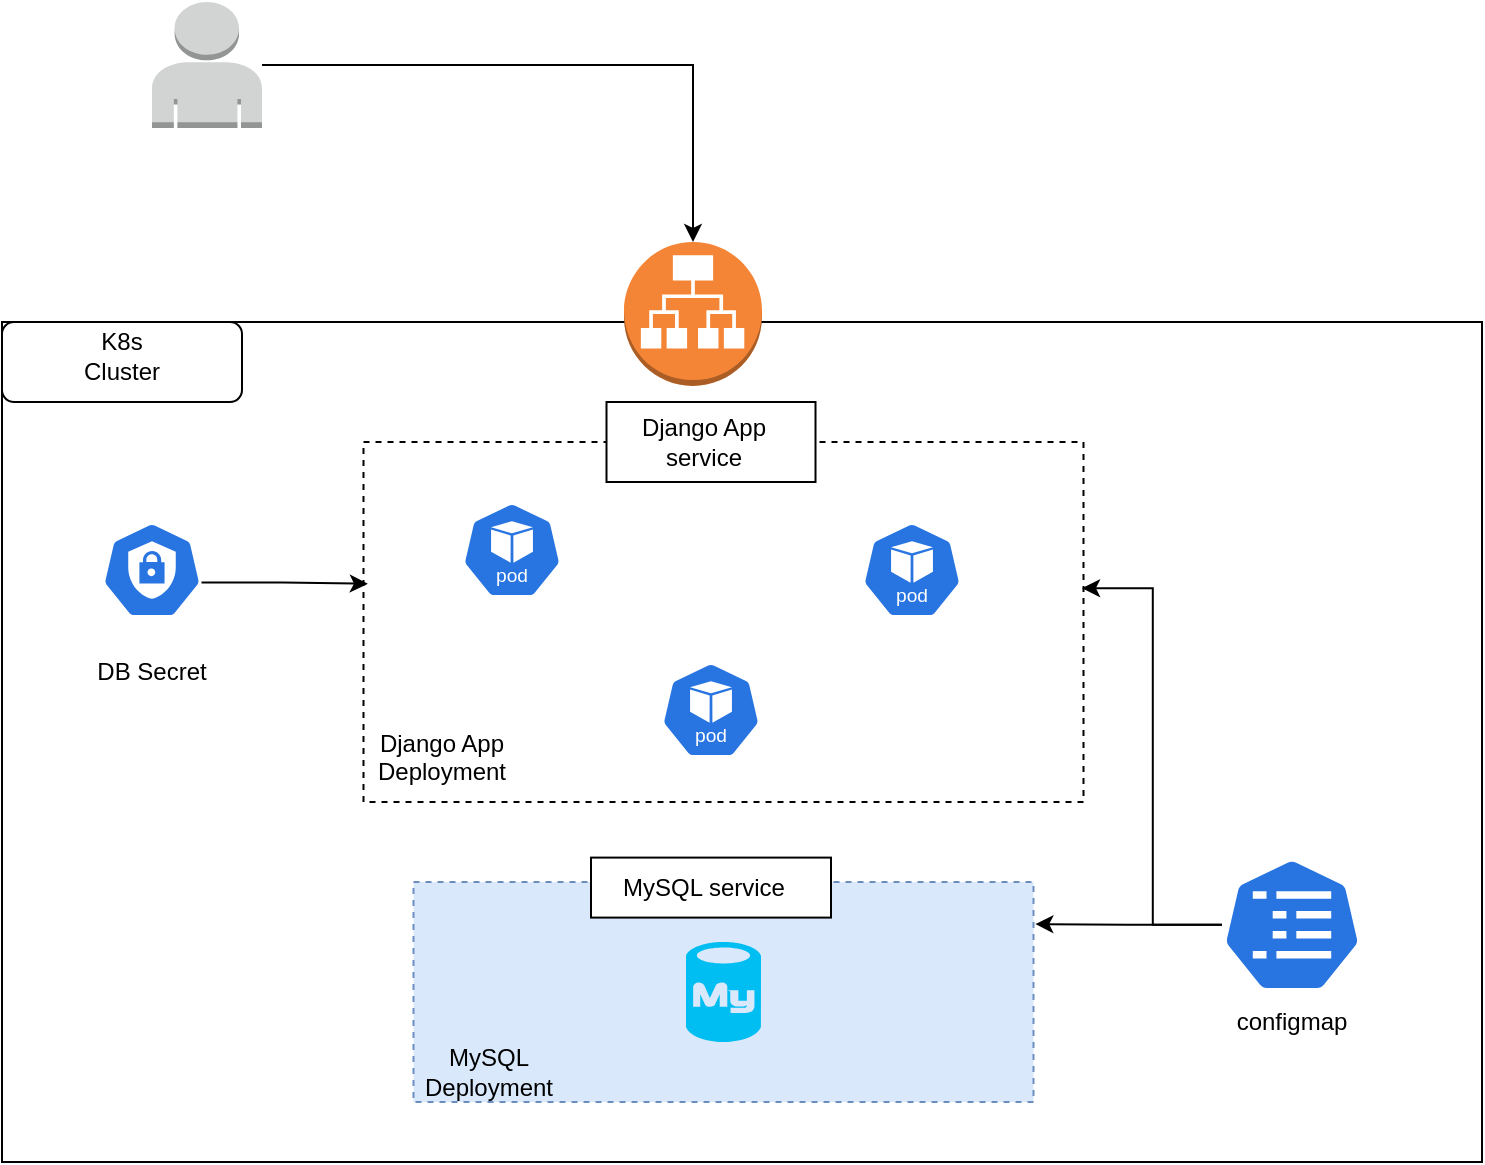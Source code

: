 <mxfile version="26.2.14">
  <diagram name="Page-1" id="ug8tCSJMmKwffOBtfE__">
    <mxGraphModel dx="1298" dy="830" grid="1" gridSize="10" guides="1" tooltips="1" connect="1" arrows="1" fold="1" page="1" pageScale="1" pageWidth="827" pageHeight="1169" math="0" shadow="0">
      <root>
        <mxCell id="0" />
        <mxCell id="1" parent="0" />
        <mxCell id="vHt104CMg1F4T3I1PaZu-1" value="" style="rounded=0;whiteSpace=wrap;html=1;" vertex="1" parent="1">
          <mxGeometry x="40" y="220" width="740" height="420" as="geometry" />
        </mxCell>
        <mxCell id="vHt104CMg1F4T3I1PaZu-2" value="" style="rounded=1;whiteSpace=wrap;html=1;" vertex="1" parent="1">
          <mxGeometry x="40" y="220" width="120" height="40" as="geometry" />
        </mxCell>
        <mxCell id="vHt104CMg1F4T3I1PaZu-3" value="" style="rounded=0;whiteSpace=wrap;html=1;dashed=1;" vertex="1" parent="1">
          <mxGeometry x="220.75" y="280" width="360" height="180" as="geometry" />
        </mxCell>
        <mxCell id="vHt104CMg1F4T3I1PaZu-4" value="" style="rounded=0;whiteSpace=wrap;html=1;fillColor=#dae8fc;strokeColor=#6c8ebf;dashed=1;" vertex="1" parent="1">
          <mxGeometry x="245.75" y="500" width="310" height="110" as="geometry" />
        </mxCell>
        <mxCell id="vHt104CMg1F4T3I1PaZu-9" value="" style="aspect=fixed;sketch=0;html=1;dashed=0;whitespace=wrap;verticalLabelPosition=bottom;verticalAlign=top;fillColor=#2875E2;strokeColor=#ffffff;points=[[0.005,0.63,0],[0.1,0.2,0],[0.9,0.2,0],[0.5,0,0],[0.995,0.63,0],[0.72,0.99,0],[0.5,1,0],[0.28,0.99,0]];shape=mxgraph.kubernetes.icon2;prIcon=cm" vertex="1" parent="1">
          <mxGeometry x="650" y="487.8" width="70" height="67.2" as="geometry" />
        </mxCell>
        <mxCell id="vHt104CMg1F4T3I1PaZu-11" value="" style="aspect=fixed;sketch=0;html=1;dashed=0;whitespace=wrap;verticalLabelPosition=bottom;verticalAlign=top;fillColor=#2875E2;strokeColor=#ffffff;points=[[0.005,0.63,0],[0.1,0.2,0],[0.9,0.2,0],[0.5,0,0],[0.995,0.63,0],[0.72,0.99,0],[0.5,1,0],[0.28,0.99,0]];shape=mxgraph.kubernetes.icon2;prIcon=c_role" vertex="1" parent="1">
          <mxGeometry x="90" y="320" width="50" height="48" as="geometry" />
        </mxCell>
        <mxCell id="vHt104CMg1F4T3I1PaZu-14" value="" style="verticalLabelPosition=bottom;html=1;verticalAlign=top;align=center;strokeColor=none;fillColor=#00BEF2;shape=mxgraph.azure.mysql_database;" vertex="1" parent="1">
          <mxGeometry x="382" y="530" width="37.5" height="50" as="geometry" />
        </mxCell>
        <mxCell id="vHt104CMg1F4T3I1PaZu-15" value="" style="aspect=fixed;sketch=0;html=1;dashed=0;whitespace=wrap;verticalLabelPosition=bottom;verticalAlign=top;fillColor=#2875E2;strokeColor=#ffffff;points=[[0.005,0.63,0],[0.1,0.2,0],[0.9,0.2,0],[0.5,0,0],[0.995,0.63,0],[0.72,0.99,0],[0.5,1,0],[0.28,0.99,0]];shape=mxgraph.kubernetes.icon2;kubernetesLabel=1;prIcon=pod" vertex="1" parent="1">
          <mxGeometry x="270" y="310" width="50" height="48" as="geometry" />
        </mxCell>
        <mxCell id="vHt104CMg1F4T3I1PaZu-16" value="" style="aspect=fixed;sketch=0;html=1;dashed=0;whitespace=wrap;verticalLabelPosition=bottom;verticalAlign=top;fillColor=#2875E2;strokeColor=#ffffff;points=[[0.005,0.63,0],[0.1,0.2,0],[0.9,0.2,0],[0.5,0,0],[0.995,0.63,0],[0.72,0.99,0],[0.5,1,0],[0.28,0.99,0]];shape=mxgraph.kubernetes.icon2;kubernetesLabel=1;prIcon=pod" vertex="1" parent="1">
          <mxGeometry x="470" y="320" width="50" height="48" as="geometry" />
        </mxCell>
        <mxCell id="vHt104CMg1F4T3I1PaZu-17" value="" style="aspect=fixed;sketch=0;html=1;dashed=0;whitespace=wrap;verticalLabelPosition=bottom;verticalAlign=top;fillColor=#2875E2;strokeColor=#ffffff;points=[[0.005,0.63,0],[0.1,0.2,0],[0.9,0.2,0],[0.5,0,0],[0.995,0.63,0],[0.72,0.99,0],[0.5,1,0],[0.28,0.99,0]];shape=mxgraph.kubernetes.icon2;kubernetesLabel=1;prIcon=pod" vertex="1" parent="1">
          <mxGeometry x="369.5" y="390" width="50" height="48" as="geometry" />
        </mxCell>
        <mxCell id="vHt104CMg1F4T3I1PaZu-19" value="" style="outlineConnect=0;dashed=0;verticalLabelPosition=bottom;verticalAlign=top;align=center;html=1;shape=mxgraph.aws3.application_load_balancer;fillColor=#F58536;gradientColor=none;" vertex="1" parent="1">
          <mxGeometry x="351" y="180" width="69" height="72" as="geometry" />
        </mxCell>
        <mxCell id="vHt104CMg1F4T3I1PaZu-20" value="K8s Cluster" style="text;html=1;align=center;verticalAlign=middle;whiteSpace=wrap;rounded=0;" vertex="1" parent="1">
          <mxGeometry x="70" y="222" width="60" height="30" as="geometry" />
        </mxCell>
        <mxCell id="vHt104CMg1F4T3I1PaZu-21" value="DB Secret" style="text;html=1;align=center;verticalAlign=middle;whiteSpace=wrap;rounded=0;" vertex="1" parent="1">
          <mxGeometry x="85" y="380" width="60" height="30" as="geometry" />
        </mxCell>
        <mxCell id="vHt104CMg1F4T3I1PaZu-23" value="configmap" style="text;html=1;align=center;verticalAlign=middle;whiteSpace=wrap;rounded=0;" vertex="1" parent="1">
          <mxGeometry x="655" y="555" width="60" height="30" as="geometry" />
        </mxCell>
        <mxCell id="vHt104CMg1F4T3I1PaZu-24" value="" style="rounded=0;whiteSpace=wrap;html=1;" vertex="1" parent="1">
          <mxGeometry x="342.25" y="260" width="104.5" height="40" as="geometry" />
        </mxCell>
        <mxCell id="vHt104CMg1F4T3I1PaZu-25" value="Django App service" style="text;html=1;align=center;verticalAlign=middle;whiteSpace=wrap;rounded=0;" vertex="1" parent="1">
          <mxGeometry x="351" y="270" width="80" height="20" as="geometry" />
        </mxCell>
        <mxCell id="vHt104CMg1F4T3I1PaZu-26" value="Django App Deployment&lt;div&gt;&lt;br&gt;&lt;/div&gt;" style="text;html=1;align=center;verticalAlign=middle;whiteSpace=wrap;rounded=0;" vertex="1" parent="1">
          <mxGeometry x="210" y="430" width="100" height="30" as="geometry" />
        </mxCell>
        <mxCell id="vHt104CMg1F4T3I1PaZu-30" value="" style="outlineConnect=0;dashed=0;verticalLabelPosition=bottom;verticalAlign=top;align=center;html=1;shape=mxgraph.aws3.user;fillColor=#D2D3D3;gradientColor=none;" vertex="1" parent="1">
          <mxGeometry x="115" y="60" width="55" height="63" as="geometry" />
        </mxCell>
        <mxCell id="vHt104CMg1F4T3I1PaZu-31" style="edgeStyle=orthogonalEdgeStyle;rounded=0;orthogonalLoop=1;jettySize=auto;html=1;entryX=0.5;entryY=0;entryDx=0;entryDy=0;entryPerimeter=0;" edge="1" parent="1" source="vHt104CMg1F4T3I1PaZu-30" target="vHt104CMg1F4T3I1PaZu-19">
          <mxGeometry relative="1" as="geometry" />
        </mxCell>
        <mxCell id="vHt104CMg1F4T3I1PaZu-32" value="MySQL Deployment" style="text;html=1;align=center;verticalAlign=middle;whiteSpace=wrap;rounded=0;" vertex="1" parent="1">
          <mxGeometry x="245.75" y="580" width="75" height="30" as="geometry" />
        </mxCell>
        <mxCell id="vHt104CMg1F4T3I1PaZu-33" style="edgeStyle=orthogonalEdgeStyle;rounded=0;orthogonalLoop=1;jettySize=auto;html=1;exitX=0.995;exitY=0.63;exitDx=0;exitDy=0;exitPerimeter=0;entryX=0.006;entryY=0.394;entryDx=0;entryDy=0;entryPerimeter=0;" edge="1" parent="1" source="vHt104CMg1F4T3I1PaZu-11" target="vHt104CMg1F4T3I1PaZu-3">
          <mxGeometry relative="1" as="geometry" />
        </mxCell>
        <mxCell id="vHt104CMg1F4T3I1PaZu-34" style="edgeStyle=orthogonalEdgeStyle;rounded=0;orthogonalLoop=1;jettySize=auto;html=1;entryX=1.003;entryY=0.191;entryDx=0;entryDy=0;entryPerimeter=0;" edge="1" parent="1" source="vHt104CMg1F4T3I1PaZu-9" target="vHt104CMg1F4T3I1PaZu-4">
          <mxGeometry relative="1" as="geometry" />
        </mxCell>
        <mxCell id="vHt104CMg1F4T3I1PaZu-36" style="edgeStyle=orthogonalEdgeStyle;rounded=0;orthogonalLoop=1;jettySize=auto;html=1;entryX=0.998;entryY=0.406;entryDx=0;entryDy=0;entryPerimeter=0;" edge="1" parent="1" source="vHt104CMg1F4T3I1PaZu-9" target="vHt104CMg1F4T3I1PaZu-3">
          <mxGeometry relative="1" as="geometry" />
        </mxCell>
        <mxCell id="vHt104CMg1F4T3I1PaZu-37" value="" style="rounded=0;whiteSpace=wrap;html=1;" vertex="1" parent="1">
          <mxGeometry x="334.5" y="487.8" width="120" height="30" as="geometry" />
        </mxCell>
        <mxCell id="vHt104CMg1F4T3I1PaZu-38" value="MySQL service" style="text;html=1;align=center;verticalAlign=middle;whiteSpace=wrap;rounded=0;" vertex="1" parent="1">
          <mxGeometry x="341" y="487.8" width="100" height="30" as="geometry" />
        </mxCell>
      </root>
    </mxGraphModel>
  </diagram>
</mxfile>
